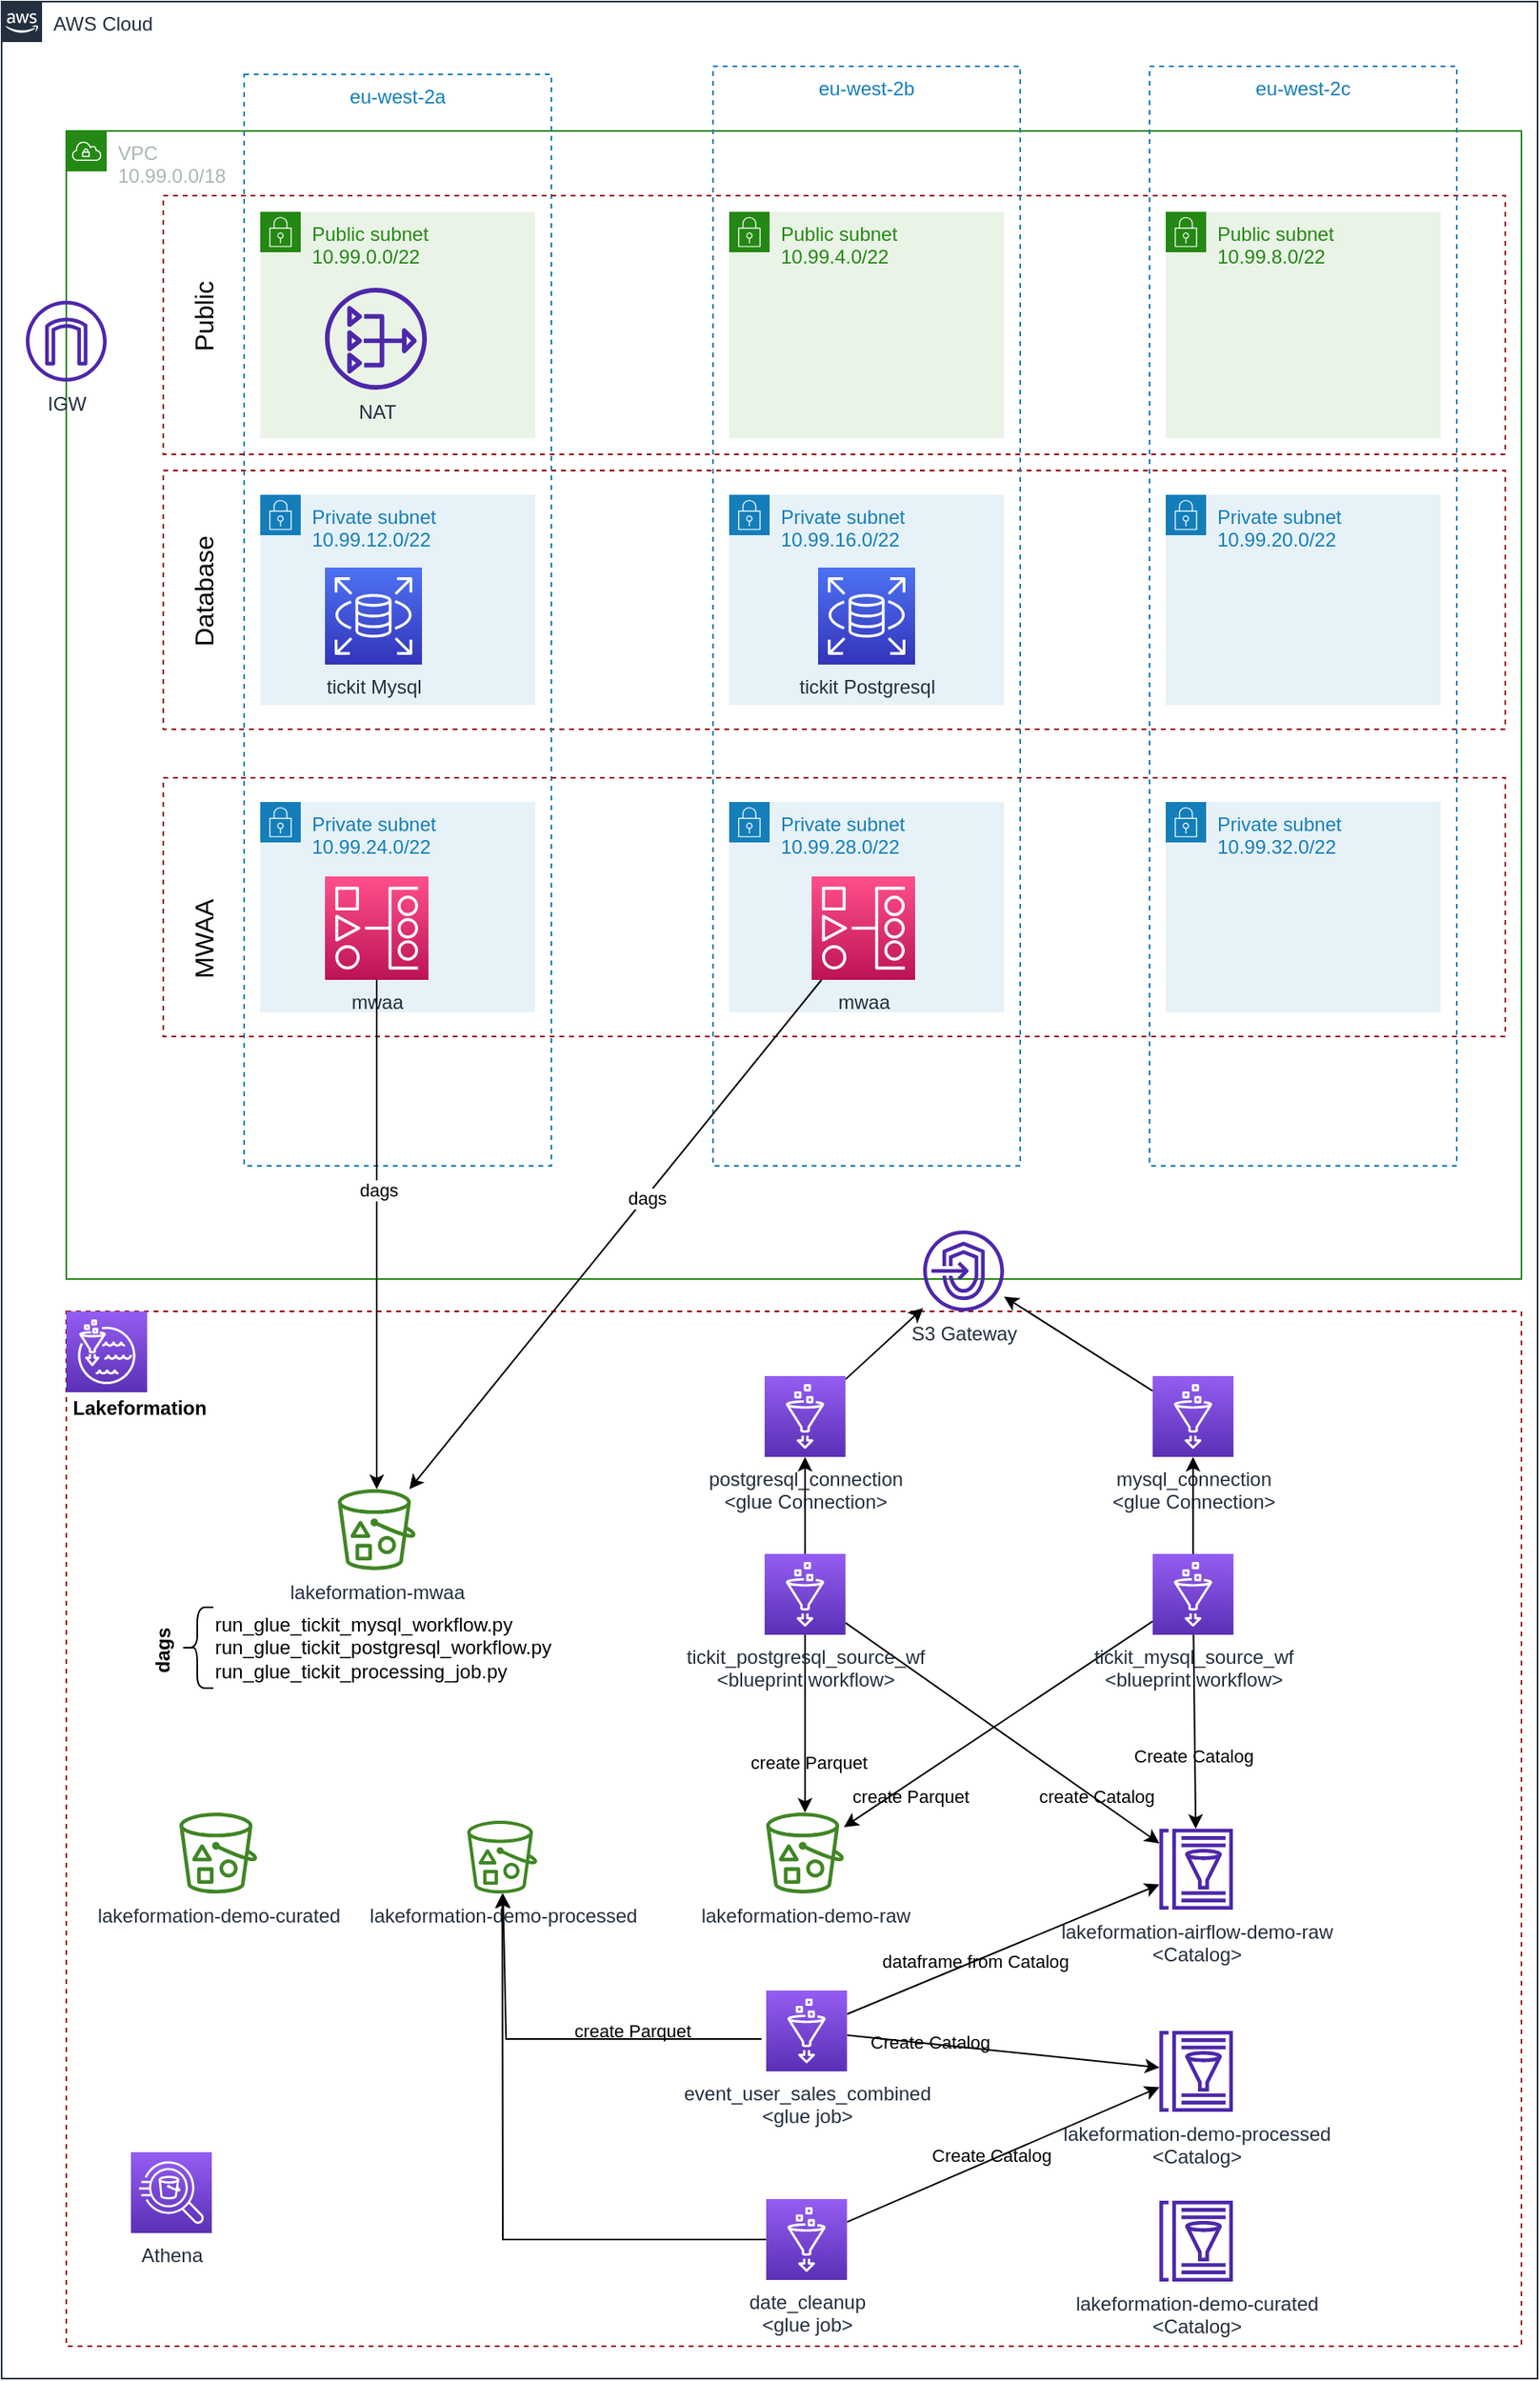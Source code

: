 <mxfile>
    <diagram id="aPz9IpX40n4RlCu3A1Og" name="Page-1">
        <mxGraphModel dx="842" dy="1571" grid="1" gridSize="10" guides="1" tooltips="1" connect="1" arrows="1" fold="1" page="1" pageScale="1" pageWidth="827" pageHeight="1169" background="#ffffff" math="0" shadow="0">
            <root>
                <mxCell id="0"/>
                <mxCell id="1" parent="0"/>
                <mxCell id="2" value="AWS Cloud" style="points=[[0,0],[0.25,0],[0.5,0],[0.75,0],[1,0],[1,0.25],[1,0.5],[1,0.75],[1,1],[0.75,1],[0.5,1],[0.25,1],[0,1],[0,0.75],[0,0.5],[0,0.25]];outlineConnect=0;gradientColor=none;html=1;whiteSpace=wrap;fontSize=12;fontStyle=0;container=1;pointerEvents=0;collapsible=0;recursiveResize=0;shape=mxgraph.aws4.group;grIcon=mxgraph.aws4.group_aws_cloud_alt;strokeColor=#232F3E;fillColor=none;verticalAlign=top;align=left;spacingLeft=30;fontColor=#232F3E;dashed=0;" parent="1" vertex="1">
                    <mxGeometry x="70" y="-240" width="950" height="1470" as="geometry"/>
                </mxCell>
                <mxCell id="83" value="" style="fillColor=none;strokeColor=#990000;dashed=1;verticalAlign=top;fontStyle=0;fontColor=#147EBA;strokeWidth=1;" parent="2" vertex="1">
                    <mxGeometry x="40" y="810" width="900" height="640" as="geometry"/>
                </mxCell>
                <mxCell id="4" value="VPC&lt;br&gt;10.99.0.0/18" style="points=[[0,0],[0.25,0],[0.5,0],[0.75,0],[1,0],[1,0.25],[1,0.5],[1,0.75],[1,1],[0.75,1],[0.5,1],[0.25,1],[0,1],[0,0.75],[0,0.5],[0,0.25]];outlineConnect=0;gradientColor=none;html=1;whiteSpace=wrap;fontSize=12;fontStyle=0;container=1;pointerEvents=0;collapsible=0;recursiveResize=0;shape=mxgraph.aws4.group;grIcon=mxgraph.aws4.group_vpc;strokeColor=#248814;fillColor=none;verticalAlign=top;align=left;spacingLeft=30;fontColor=#AAB7B8;dashed=0;" parent="2" vertex="1">
                    <mxGeometry x="40" y="80" width="900" height="710" as="geometry"/>
                </mxCell>
                <mxCell id="22" value="" style="fillColor=none;strokeColor=#990000;dashed=1;verticalAlign=top;fontStyle=0;fontColor=#147EBA;strokeWidth=1;" parent="4" vertex="1">
                    <mxGeometry x="60" y="210" width="830" height="160" as="geometry"/>
                </mxCell>
                <mxCell id="3" value="eu-west-2a" style="fillColor=none;strokeColor=#147EBA;dashed=1;verticalAlign=top;fontStyle=0;fontColor=#147EBA;" parent="4" vertex="1">
                    <mxGeometry x="110" y="-35" width="190" height="675" as="geometry"/>
                </mxCell>
                <mxCell id="6" value="eu-west-2c" style="fillColor=none;strokeColor=#147EBA;dashed=1;verticalAlign=top;fontStyle=0;fontColor=#147EBA;" parent="4" vertex="1">
                    <mxGeometry x="670" y="-40" width="190" height="680" as="geometry"/>
                </mxCell>
                <mxCell id="13" value="Private subnet&lt;br&gt;10.99.12.0/22" style="points=[[0,0],[0.25,0],[0.5,0],[0.75,0],[1,0],[1,0.25],[1,0.5],[1,0.75],[1,1],[0.75,1],[0.5,1],[0.25,1],[0,1],[0,0.75],[0,0.5],[0,0.25]];outlineConnect=0;gradientColor=none;html=1;whiteSpace=wrap;fontSize=12;fontStyle=0;container=1;pointerEvents=0;collapsible=0;recursiveResize=0;shape=mxgraph.aws4.group;grIcon=mxgraph.aws4.group_security_group;grStroke=0;strokeColor=#147EBA;fillColor=#E6F2F8;verticalAlign=top;align=left;spacingLeft=30;fontColor=#147EBA;dashed=0;" parent="4" vertex="1">
                    <mxGeometry x="120" y="225" width="170" height="130" as="geometry"/>
                </mxCell>
                <mxCell id="19" value="Private subnet&lt;br&gt;10.99.20.0/22" style="points=[[0,0],[0.25,0],[0.5,0],[0.75,0],[1,0],[1,0.25],[1,0.5],[1,0.75],[1,1],[0.75,1],[0.5,1],[0.25,1],[0,1],[0,0.75],[0,0.5],[0,0.25]];outlineConnect=0;gradientColor=none;html=1;whiteSpace=wrap;fontSize=12;fontStyle=0;container=1;pointerEvents=0;collapsible=0;recursiveResize=0;shape=mxgraph.aws4.group;grIcon=mxgraph.aws4.group_security_group;grStroke=0;strokeColor=#147EBA;fillColor=#E6F2F8;verticalAlign=top;align=left;spacingLeft=30;fontColor=#147EBA;dashed=0;" parent="4" vertex="1">
                    <mxGeometry x="680" y="225" width="170" height="130" as="geometry"/>
                </mxCell>
                <mxCell id="24" value="Database" style="text;html=1;align=center;verticalAlign=middle;resizable=0;points=[];autosize=1;strokeColor=none;fillColor=none;fontColor=#000000;fontStyle=0;rotation=-90;fontSize=16;" parent="4" vertex="1">
                    <mxGeometry x="45" y="275" width="80" height="20" as="geometry"/>
                </mxCell>
                <mxCell id="30" value="tickit Mysql" style="sketch=0;points=[[0,0,0],[0.25,0,0],[0.5,0,0],[0.75,0,0],[1,0,0],[0,1,0],[0.25,1,0],[0.5,1,0],[0.75,1,0],[1,1,0],[0,0.25,0],[0,0.5,0],[0,0.75,0],[1,0.25,0],[1,0.5,0],[1,0.75,0]];outlineConnect=0;fontColor=#232F3E;gradientColor=#4D72F3;gradientDirection=north;fillColor=#3334B9;strokeColor=#ffffff;dashed=0;verticalLabelPosition=bottom;verticalAlign=top;align=center;html=1;fontSize=12;fontStyle=0;aspect=fixed;shape=mxgraph.aws4.resourceIcon;resIcon=mxgraph.aws4.rds;" parent="4" vertex="1">
                    <mxGeometry x="160" y="270" width="60" height="60" as="geometry"/>
                </mxCell>
                <mxCell id="92" value="" style="fillColor=none;strokeColor=#990000;dashed=1;verticalAlign=top;fontStyle=0;fontColor=#147EBA;strokeWidth=1;" parent="4" vertex="1">
                    <mxGeometry x="60" y="400" width="830" height="160" as="geometry"/>
                </mxCell>
                <mxCell id="93" value="MWAA" style="text;html=1;align=center;verticalAlign=middle;resizable=0;points=[];autosize=1;strokeColor=none;fillColor=none;fontColor=#000000;fontStyle=0;rotation=-90;fontSize=16;" parent="4" vertex="1">
                    <mxGeometry x="55" y="490" width="60" height="20" as="geometry"/>
                </mxCell>
                <mxCell id="94" value="Private subnet&lt;br&gt;10.99.24.0/22" style="points=[[0,0],[0.25,0],[0.5,0],[0.75,0],[1,0],[1,0.25],[1,0.5],[1,0.75],[1,1],[0.75,1],[0.5,1],[0.25,1],[0,1],[0,0.75],[0,0.5],[0,0.25]];outlineConnect=0;gradientColor=none;html=1;whiteSpace=wrap;fontSize=12;fontStyle=0;container=1;pointerEvents=0;collapsible=0;recursiveResize=0;shape=mxgraph.aws4.group;grIcon=mxgraph.aws4.group_security_group;grStroke=0;strokeColor=#147EBA;fillColor=#E6F2F8;verticalAlign=top;align=left;spacingLeft=30;fontColor=#147EBA;dashed=0;" parent="4" vertex="1">
                    <mxGeometry x="120" y="415" width="170" height="130" as="geometry"/>
                </mxCell>
                <mxCell id="98" value="mwaa" style="sketch=0;points=[[0,0,0],[0.25,0,0],[0.5,0,0],[0.75,0,0],[1,0,0],[0,1,0],[0.25,1,0],[0.5,1,0],[0.75,1,0],[1,1,0],[0,0.25,0],[0,0.5,0],[0,0.75,0],[1,0.25,0],[1,0.5,0],[1,0.75,0]];outlineConnect=0;fontColor=#232F3E;gradientColor=#FF4F8B;gradientDirection=north;fillColor=#BC1356;strokeColor=#ffffff;dashed=0;verticalLabelPosition=bottom;verticalAlign=top;align=center;html=1;fontSize=12;fontStyle=0;aspect=fixed;shape=mxgraph.aws4.resourceIcon;resIcon=mxgraph.aws4.managed_workflows_for_apache_airflow;" parent="94" vertex="1">
                    <mxGeometry x="40" y="46" width="64" height="64" as="geometry"/>
                </mxCell>
                <mxCell id="97" value="Private subnet&lt;br&gt;10.99.32.0/22" style="points=[[0,0],[0.25,0],[0.5,0],[0.75,0],[1,0],[1,0.25],[1,0.5],[1,0.75],[1,1],[0.75,1],[0.5,1],[0.25,1],[0,1],[0,0.75],[0,0.5],[0,0.25]];outlineConnect=0;gradientColor=none;html=1;whiteSpace=wrap;fontSize=12;fontStyle=0;container=1;pointerEvents=0;collapsible=0;recursiveResize=0;shape=mxgraph.aws4.group;grIcon=mxgraph.aws4.group_security_group;grStroke=0;strokeColor=#147EBA;fillColor=#E6F2F8;verticalAlign=top;align=left;spacingLeft=30;fontColor=#147EBA;dashed=0;" parent="4" vertex="1">
                    <mxGeometry x="680" y="415" width="170" height="130" as="geometry"/>
                </mxCell>
                <mxCell id="101" value="IGW" style="sketch=0;outlineConnect=0;fontColor=#232F3E;gradientColor=none;fillColor=#4D27AA;strokeColor=none;dashed=0;verticalLabelPosition=bottom;verticalAlign=top;align=center;html=1;fontSize=12;fontStyle=0;aspect=fixed;pointerEvents=1;shape=mxgraph.aws4.internet_gateway;" parent="4" vertex="1">
                    <mxGeometry x="-25" y="105" width="50" height="50" as="geometry"/>
                </mxCell>
                <mxCell id="43" value="S3 Gateway" style="sketch=0;outlineConnect=0;fontColor=#232F3E;gradientColor=none;fillColor=#4D27AA;strokeColor=none;dashed=0;verticalLabelPosition=bottom;verticalAlign=top;align=center;html=1;fontSize=12;fontStyle=0;aspect=fixed;pointerEvents=1;shape=mxgraph.aws4.endpoints;labelBackgroundColor=none;" parent="4" vertex="1">
                    <mxGeometry x="530" y="680" width="50" height="50" as="geometry"/>
                </mxCell>
                <mxCell id="103" value="" style="fillColor=none;strokeColor=#990000;dashed=1;verticalAlign=top;fontStyle=0;fontColor=#147EBA;strokeWidth=1;" parent="4" vertex="1">
                    <mxGeometry x="60" y="40" width="830" height="160" as="geometry"/>
                </mxCell>
                <mxCell id="104" value="Public" style="text;html=1;align=center;verticalAlign=middle;resizable=0;points=[];autosize=1;strokeColor=none;fillColor=none;fontColor=#000000;fontStyle=0;rotation=-90;fontSize=16;" parent="4" vertex="1">
                    <mxGeometry x="55" y="105" width="60" height="20" as="geometry"/>
                </mxCell>
                <mxCell id="105" value="Public subnet&lt;br&gt;10.99.0.0/22" style="points=[[0,0],[0.25,0],[0.5,0],[0.75,0],[1,0],[1,0.25],[1,0.5],[1,0.75],[1,1],[0.75,1],[0.5,1],[0.25,1],[0,1],[0,0.75],[0,0.5],[0,0.25]];outlineConnect=0;gradientColor=none;html=1;whiteSpace=wrap;fontSize=12;fontStyle=0;container=1;pointerEvents=0;collapsible=0;recursiveResize=0;shape=mxgraph.aws4.group;grIcon=mxgraph.aws4.group_security_group;grStroke=0;strokeColor=#248814;fillColor=#E9F3E6;verticalAlign=top;align=left;spacingLeft=30;fontColor=#248814;dashed=0;" parent="4" vertex="1">
                    <mxGeometry x="120" y="50" width="170" height="140" as="geometry"/>
                </mxCell>
                <mxCell id="107" value="Public subnet&lt;br&gt;10.99.8.0/22" style="points=[[0,0],[0.25,0],[0.5,0],[0.75,0],[1,0],[1,0.25],[1,0.5],[1,0.75],[1,1],[0.75,1],[0.5,1],[0.25,1],[0,1],[0,0.75],[0,0.5],[0,0.25]];outlineConnect=0;gradientColor=none;html=1;whiteSpace=wrap;fontSize=12;fontStyle=0;container=1;pointerEvents=0;collapsible=0;recursiveResize=0;shape=mxgraph.aws4.group;grIcon=mxgraph.aws4.group_security_group;grStroke=0;strokeColor=#248814;fillColor=#E9F3E6;verticalAlign=top;align=left;spacingLeft=30;fontColor=#248814;dashed=0;" parent="4" vertex="1">
                    <mxGeometry x="680" y="50" width="170" height="140" as="geometry"/>
                </mxCell>
                <mxCell id="108" value="NAT" style="sketch=0;outlineConnect=0;fontColor=#232F3E;gradientColor=none;fillColor=#4D27AA;strokeColor=none;dashed=0;verticalLabelPosition=bottom;verticalAlign=top;align=center;html=1;fontSize=12;fontStyle=0;aspect=fixed;pointerEvents=1;shape=mxgraph.aws4.nat_gateway;" parent="4" vertex="1">
                    <mxGeometry x="160" y="97" width="63" height="63" as="geometry"/>
                </mxCell>
                <mxCell id="5" value="eu-west-2b" style="fillColor=none;strokeColor=#147EBA;dashed=1;verticalAlign=top;fontStyle=0;fontColor=#147EBA;" parent="2" vertex="1">
                    <mxGeometry x="440" y="40" width="190" height="680" as="geometry"/>
                </mxCell>
                <mxCell id="16" value="Private subnet&lt;br&gt;10.99.16.0/22" style="points=[[0,0],[0.25,0],[0.5,0],[0.75,0],[1,0],[1,0.25],[1,0.5],[1,0.75],[1,1],[0.75,1],[0.5,1],[0.25,1],[0,1],[0,0.75],[0,0.5],[0,0.25]];outlineConnect=0;gradientColor=none;html=1;whiteSpace=wrap;fontSize=12;fontStyle=0;container=1;pointerEvents=0;collapsible=0;recursiveResize=0;shape=mxgraph.aws4.group;grIcon=mxgraph.aws4.group_security_group;grStroke=0;strokeColor=#147EBA;fillColor=#E6F2F8;verticalAlign=top;align=left;spacingLeft=30;fontColor=#147EBA;dashed=0;" parent="2" vertex="1">
                    <mxGeometry x="450" y="305" width="170" height="130" as="geometry"/>
                </mxCell>
                <mxCell id="31" value="tickit Postgresql" style="sketch=0;points=[[0,0,0],[0.25,0,0],[0.5,0,0],[0.75,0,0],[1,0,0],[0,1,0],[0.25,1,0],[0.5,1,0],[0.75,1,0],[1,1,0],[0,0.25,0],[0,0.5,0],[0,0.75,0],[1,0.25,0],[1,0.5,0],[1,0.75,0]];outlineConnect=0;fontColor=#232F3E;gradientColor=#4D72F3;gradientDirection=north;fillColor=#3334B9;strokeColor=#ffffff;dashed=0;verticalLabelPosition=bottom;verticalAlign=top;align=center;html=1;fontSize=12;fontStyle=0;aspect=fixed;shape=mxgraph.aws4.resourceIcon;resIcon=mxgraph.aws4.rds;" parent="16" vertex="1">
                    <mxGeometry x="55" y="45" width="60" height="60" as="geometry"/>
                </mxCell>
                <mxCell id="26" value="lakeformation-demo-raw" style="sketch=0;outlineConnect=0;fontColor=#232F3E;gradientColor=none;fillColor=#3F8624;strokeColor=none;dashed=0;verticalLabelPosition=bottom;verticalAlign=top;align=center;html=1;fontSize=12;fontStyle=0;aspect=fixed;pointerEvents=1;shape=mxgraph.aws4.bucket_with_objects;" parent="2" vertex="1">
                    <mxGeometry x="472.88" y="1120" width="48.08" height="50" as="geometry"/>
                </mxCell>
                <mxCell id="27" value="lakeformation-demo-processed" style="sketch=0;outlineConnect=0;fontColor=#232F3E;gradientColor=none;fillColor=#3F8624;strokeColor=none;dashed=0;verticalLabelPosition=bottom;verticalAlign=top;align=center;html=1;fontSize=12;fontStyle=0;aspect=fixed;pointerEvents=1;shape=mxgraph.aws4.bucket_with_objects;" parent="2" vertex="1">
                    <mxGeometry x="288" y="1125" width="43.27" height="45" as="geometry"/>
                </mxCell>
                <mxCell id="28" value="lakeformation-demo-curated" style="sketch=0;outlineConnect=0;fontColor=#232F3E;gradientColor=none;fillColor=#3F8624;strokeColor=none;dashed=0;verticalLabelPosition=bottom;verticalAlign=top;align=center;html=1;fontSize=12;fontStyle=0;aspect=fixed;pointerEvents=1;shape=mxgraph.aws4.bucket_with_objects;" parent="2" vertex="1">
                    <mxGeometry x="110.0" y="1120" width="48.08" height="50" as="geometry"/>
                </mxCell>
                <mxCell id="38" value="lakeformation-airflow-demo-raw&lt;br&gt;&amp;lt;Catalog&amp;gt;" style="sketch=0;outlineConnect=0;fontColor=#232F3E;gradientColor=none;fillColor=#4D27AA;strokeColor=none;dashed=0;verticalLabelPosition=bottom;verticalAlign=top;align=center;html=1;fontSize=12;fontStyle=0;aspect=fixed;pointerEvents=1;shape=mxgraph.aws4.glue_data_catalog;labelBackgroundColor=none;" parent="2" vertex="1">
                    <mxGeometry x="715.76" y="1130" width="46.16" height="50" as="geometry"/>
                </mxCell>
                <mxCell id="64" style="edgeStyle=none;html=1;fontSize=16;fontColor=#000000;strokeColor=#000000;" parent="2" source="53" target="43" edge="1">
                    <mxGeometry relative="1" as="geometry"/>
                </mxCell>
                <mxCell id="53" value="mysql_connection&lt;br&gt;&amp;lt;glue Connection&amp;gt;" style="sketch=0;points=[[0,0,0],[0.25,0,0],[0.5,0,0],[0.75,0,0],[1,0,0],[0,1,0],[0.25,1,0],[0.5,1,0],[0.75,1,0],[1,1,0],[0,0.25,0],[0,0.5,0],[0,0.75,0],[1,0.25,0],[1,0.5,0],[1,0.75,0]];outlineConnect=0;fontColor=#232F3E;gradientColor=#945DF2;gradientDirection=north;fillColor=#5A30B5;strokeColor=#ffffff;dashed=0;verticalLabelPosition=bottom;verticalAlign=top;align=center;html=1;fontSize=12;fontStyle=0;aspect=fixed;shape=mxgraph.aws4.resourceIcon;resIcon=mxgraph.aws4.glue;labelBackgroundColor=none;" parent="2" vertex="1">
                    <mxGeometry x="711.92" y="850" width="50" height="50" as="geometry"/>
                </mxCell>
                <mxCell id="63" style="edgeStyle=none;html=1;fontSize=16;fontColor=#000000;strokeColor=#000000;" parent="2" source="54" target="43" edge="1">
                    <mxGeometry relative="1" as="geometry"/>
                </mxCell>
                <mxCell id="54" value="postgresql_connection&lt;br&gt;&amp;lt;glue Connection&amp;gt;" style="sketch=0;points=[[0,0,0],[0.25,0,0],[0.5,0,0],[0.75,0,0],[1,0,0],[0,1,0],[0.25,1,0],[0.5,1,0],[0.75,1,0],[1,1,0],[0,0.25,0],[0,0.5,0],[0,0.75,0],[1,0.25,0],[1,0.5,0],[1,0.75,0]];outlineConnect=0;fontColor=#232F3E;gradientColor=#945DF2;gradientDirection=north;fillColor=#5A30B5;strokeColor=#ffffff;dashed=0;verticalLabelPosition=bottom;verticalAlign=top;align=center;html=1;fontSize=12;fontStyle=0;aspect=fixed;shape=mxgraph.aws4.resourceIcon;resIcon=mxgraph.aws4.glue;labelBackgroundColor=none;" parent="2" vertex="1">
                    <mxGeometry x="471.92" y="850" width="50" height="50" as="geometry"/>
                </mxCell>
                <mxCell id="126" style="edgeStyle=none;html=1;strokeColor=#000000;" parent="2" source="67" target="69" edge="1">
                    <mxGeometry relative="1" as="geometry"/>
                </mxCell>
                <mxCell id="128" value="Create Catalog" style="edgeLabel;html=1;align=center;verticalAlign=middle;resizable=0;points=[];fontColor=#000000;labelBackgroundColor=none;" parent="126" vertex="1" connectable="0">
                    <mxGeometry x="-0.471" y="1" relative="1" as="geometry">
                        <mxPoint as="offset"/>
                    </mxGeometry>
                </mxCell>
                <mxCell id="129" style="edgeStyle=none;html=1;fontColor=#E6E6E6;strokeColor=#000000;" parent="2" source="67" target="38" edge="1">
                    <mxGeometry relative="1" as="geometry"/>
                </mxCell>
                <mxCell id="130" value="dataframe from Catalog" style="edgeLabel;html=1;align=center;verticalAlign=middle;resizable=0;points=[];fontColor=#000000;labelBackgroundColor=none;" parent="129" vertex="1" connectable="0">
                    <mxGeometry x="-0.181" relative="1" as="geometry">
                        <mxPoint as="offset"/>
                    </mxGeometry>
                </mxCell>
                <mxCell id="131" style="edgeStyle=none;html=1;fontColor=#E6E6E6;strokeColor=#000000;rounded=0;" parent="2" target="27" edge="1">
                    <mxGeometry relative="1" as="geometry">
                        <Array as="points">
                            <mxPoint x="312" y="1260"/>
                        </Array>
                        <mxPoint x="470" y="1260" as="sourcePoint"/>
                    </mxGeometry>
                </mxCell>
                <mxCell id="132" value="create Parquet" style="edgeLabel;html=1;align=center;verticalAlign=middle;resizable=0;points=[];fontColor=#000000;labelBackgroundColor=none;" parent="131" vertex="1" connectable="0">
                    <mxGeometry x="-0.255" y="-4" relative="1" as="geometry">
                        <mxPoint x="12" y="-1" as="offset"/>
                    </mxGeometry>
                </mxCell>
                <mxCell id="67" value="event_user_sales_combined&lt;br&gt;&amp;lt;glue job&amp;gt;" style="sketch=0;points=[[0,0,0],[0.25,0,0],[0.5,0,0],[0.75,0,0],[1,0,0],[0,1,0],[0.25,1,0],[0.5,1,0],[0.75,1,0],[1,1,0],[0,0.25,0],[0,0.5,0],[0,0.75,0],[1,0.25,0],[1,0.5,0],[1,0.75,0]];outlineConnect=0;fontColor=#232F3E;gradientColor=#945DF2;gradientDirection=north;fillColor=#5A30B5;strokeColor=#ffffff;dashed=0;verticalLabelPosition=bottom;verticalAlign=top;align=center;html=1;fontSize=12;fontStyle=0;aspect=fixed;shape=mxgraph.aws4.resourceIcon;resIcon=mxgraph.aws4.glue;labelBackgroundColor=none;" parent="2" vertex="1">
                    <mxGeometry x="472.88" y="1230" width="50" height="50" as="geometry"/>
                </mxCell>
                <mxCell id="69" value="lakeformation-demo-processed&lt;br&gt;&amp;lt;Catalog&amp;gt;" style="sketch=0;outlineConnect=0;fontColor=#232F3E;gradientColor=none;fillColor=#4D27AA;strokeColor=none;dashed=0;verticalLabelPosition=bottom;verticalAlign=top;align=center;html=1;fontSize=12;fontStyle=0;aspect=fixed;pointerEvents=1;shape=mxgraph.aws4.glue_data_catalog;labelBackgroundColor=none;" parent="2" vertex="1">
                    <mxGeometry x="715.76" y="1255" width="46.16" height="50" as="geometry"/>
                </mxCell>
                <mxCell id="73" value="lakeformation-demo-curated&lt;br&gt;&amp;lt;Catalog&amp;gt;" style="sketch=0;outlineConnect=0;fontColor=#232F3E;gradientColor=none;fillColor=#4D27AA;strokeColor=none;dashed=0;verticalLabelPosition=bottom;verticalAlign=top;align=center;html=1;fontSize=12;fontStyle=0;aspect=fixed;pointerEvents=1;shape=mxgraph.aws4.glue_data_catalog;labelBackgroundColor=none;" parent="2" vertex="1">
                    <mxGeometry x="715.76" y="1360" width="46.16" height="50" as="geometry"/>
                </mxCell>
                <mxCell id="77" value="Athena" style="sketch=0;points=[[0,0,0],[0.25,0,0],[0.5,0,0],[0.75,0,0],[1,0,0],[0,1,0],[0.25,1,0],[0.5,1,0],[0.75,1,0],[1,1,0],[0,0.25,0],[0,0.5,0],[0,0.75,0],[1,0.25,0],[1,0.5,0],[1,0.75,0]];outlineConnect=0;fontColor=#232F3E;gradientColor=#945DF2;gradientDirection=north;fillColor=#5A30B5;strokeColor=#ffffff;dashed=0;verticalLabelPosition=bottom;verticalAlign=top;align=center;html=1;fontSize=12;fontStyle=0;aspect=fixed;shape=mxgraph.aws4.resourceIcon;resIcon=mxgraph.aws4.athena;labelBackgroundColor=none;" parent="2" vertex="1">
                    <mxGeometry x="80" y="1330" width="50" height="50" as="geometry"/>
                </mxCell>
                <mxCell id="82" value="" style="sketch=0;points=[[0,0,0],[0.25,0,0],[0.5,0,0],[0.75,0,0],[1,0,0],[0,1,0],[0.25,1,0],[0.5,1,0],[0.75,1,0],[1,1,0],[0,0.25,0],[0,0.5,0],[0,0.75,0],[1,0.25,0],[1,0.5,0],[1,0.75,0]];outlineConnect=0;fontColor=#232F3E;gradientColor=#945DF2;gradientDirection=north;fillColor=#5A30B5;strokeColor=#ffffff;dashed=0;verticalLabelPosition=bottom;verticalAlign=top;align=center;html=1;fontSize=12;fontStyle=0;aspect=fixed;shape=mxgraph.aws4.resourceIcon;resIcon=mxgraph.aws4.lake_formation;labelBackgroundColor=none;" parent="2" vertex="1">
                    <mxGeometry x="40" y="810" width="50" height="50" as="geometry"/>
                </mxCell>
                <mxCell id="95" value="Private subnet&lt;br&gt;10.99.28.0/22" style="points=[[0,0],[0.25,0],[0.5,0],[0.75,0],[1,0],[1,0.25],[1,0.5],[1,0.75],[1,1],[0.75,1],[0.5,1],[0.25,1],[0,1],[0,0.75],[0,0.5],[0,0.25]];outlineConnect=0;gradientColor=none;html=1;whiteSpace=wrap;fontSize=12;fontStyle=0;container=1;pointerEvents=0;collapsible=0;recursiveResize=0;shape=mxgraph.aws4.group;grIcon=mxgraph.aws4.group_security_group;grStroke=0;strokeColor=#147EBA;fillColor=#E6F2F8;verticalAlign=top;align=left;spacingLeft=30;fontColor=#147EBA;dashed=0;" parent="2" vertex="1">
                    <mxGeometry x="450" y="495" width="170" height="130" as="geometry"/>
                </mxCell>
                <mxCell id="102" value="mwaa" style="sketch=0;points=[[0,0,0],[0.25,0,0],[0.5,0,0],[0.75,0,0],[1,0,0],[0,1,0],[0.25,1,0],[0.5,1,0],[0.75,1,0],[1,1,0],[0,0.25,0],[0,0.5,0],[0,0.75,0],[1,0.25,0],[1,0.5,0],[1,0.75,0]];outlineConnect=0;fontColor=#232F3E;gradientColor=#FF4F8B;gradientDirection=north;fillColor=#BC1356;strokeColor=#ffffff;dashed=0;verticalLabelPosition=bottom;verticalAlign=top;align=center;html=1;fontSize=12;fontStyle=0;aspect=fixed;shape=mxgraph.aws4.resourceIcon;resIcon=mxgraph.aws4.managed_workflows_for_apache_airflow;" parent="95" vertex="1">
                    <mxGeometry x="51" y="46" width="64" height="64" as="geometry"/>
                </mxCell>
                <mxCell id="106" value="Public subnet&lt;br&gt;10.99.4.0/22" style="points=[[0,0],[0.25,0],[0.5,0],[0.75,0],[1,0],[1,0.25],[1,0.5],[1,0.75],[1,1],[0.75,1],[0.5,1],[0.25,1],[0,1],[0,0.75],[0,0.5],[0,0.25]];outlineConnect=0;gradientColor=none;html=1;whiteSpace=wrap;fontSize=12;fontStyle=0;container=1;pointerEvents=0;collapsible=0;recursiveResize=0;shape=mxgraph.aws4.group;grIcon=mxgraph.aws4.group_security_group;grStroke=0;strokeColor=#248814;fillColor=#E9F3E6;verticalAlign=top;align=left;spacingLeft=30;fontColor=#248814;dashed=0;" parent="2" vertex="1">
                    <mxGeometry x="450" y="130" width="170" height="140" as="geometry"/>
                </mxCell>
                <mxCell id="111" style="edgeStyle=none;html=1;entryX=0.5;entryY=1;entryDx=0;entryDy=0;entryPerimeter=0;strokeColor=#000000;" parent="2" source="109" target="54" edge="1">
                    <mxGeometry relative="1" as="geometry"/>
                </mxCell>
                <mxCell id="114" style="edgeStyle=none;html=1;strokeColor=#000000;" parent="2" source="109" target="38" edge="1">
                    <mxGeometry relative="1" as="geometry"/>
                </mxCell>
                <mxCell id="115" value="create Catalog" style="edgeLabel;html=1;align=center;verticalAlign=middle;resizable=0;points=[];fontColor=#000000;labelBackgroundColor=none;" parent="114" vertex="1" connectable="0">
                    <mxGeometry x="0.035" y="2" relative="1" as="geometry">
                        <mxPoint x="53" y="38" as="offset"/>
                    </mxGeometry>
                </mxCell>
                <mxCell id="117" style="edgeStyle=none;html=1;strokeColor=#000000;" parent="2" source="109" target="26" edge="1">
                    <mxGeometry relative="1" as="geometry"/>
                </mxCell>
                <mxCell id="118" value="create Parquet" style="edgeLabel;html=1;align=center;verticalAlign=middle;resizable=0;points=[];labelBackgroundColor=none;fontColor=#000000;" parent="117" vertex="1" connectable="0">
                    <mxGeometry x="0.428" y="2" relative="1" as="geometry">
                        <mxPoint as="offset"/>
                    </mxGeometry>
                </mxCell>
                <mxCell id="109" value="tickit_postgresql_source_wf&lt;br&gt;&amp;lt;blueprint workflow&amp;gt;" style="sketch=0;points=[[0,0,0],[0.25,0,0],[0.5,0,0],[0.75,0,0],[1,0,0],[0,1,0],[0.25,1,0],[0.5,1,0],[0.75,1,0],[1,1,0],[0,0.25,0],[0,0.5,0],[0,0.75,0],[1,0.25,0],[1,0.5,0],[1,0.75,0]];outlineConnect=0;fontColor=#232F3E;gradientColor=#945DF2;gradientDirection=north;fillColor=#5A30B5;strokeColor=#ffffff;dashed=0;verticalLabelPosition=bottom;verticalAlign=top;align=center;html=1;fontSize=12;fontStyle=0;aspect=fixed;shape=mxgraph.aws4.resourceIcon;resIcon=mxgraph.aws4.glue;labelBackgroundColor=none;" parent="2" vertex="1">
                    <mxGeometry x="471.92" y="960" width="50" height="50" as="geometry"/>
                </mxCell>
                <mxCell id="112" style="edgeStyle=none;html=1;entryX=0.5;entryY=1;entryDx=0;entryDy=0;entryPerimeter=0;strokeColor=#000000;" parent="2" source="110" target="53" edge="1">
                    <mxGeometry relative="1" as="geometry"/>
                </mxCell>
                <mxCell id="113" style="edgeStyle=none;html=1;strokeColor=#000000;" parent="2" source="110" target="38" edge="1">
                    <mxGeometry relative="1" as="geometry"/>
                </mxCell>
                <mxCell id="116" value="Create Catalog" style="edgeLabel;html=1;align=center;verticalAlign=middle;resizable=0;points=[];labelBackgroundColor=none;fontColor=#000000;" parent="113" vertex="1" connectable="0">
                    <mxGeometry x="-0.057" relative="1" as="geometry">
                        <mxPoint x="-1" y="18" as="offset"/>
                    </mxGeometry>
                </mxCell>
                <mxCell id="119" style="edgeStyle=none;html=1;strokeColor=#000000;" parent="2" source="110" target="26" edge="1">
                    <mxGeometry relative="1" as="geometry"/>
                </mxCell>
                <mxCell id="120" value="create Parquet" style="edgeLabel;html=1;align=center;verticalAlign=middle;resizable=0;points=[];labelBackgroundColor=none;fontColor=#000000;" parent="119" vertex="1" connectable="0">
                    <mxGeometry x="-0.428" y="-1" relative="1" as="geometry">
                        <mxPoint x="-95" y="73" as="offset"/>
                    </mxGeometry>
                </mxCell>
                <mxCell id="110" value="tickit_mysql_source_wf&lt;br&gt;&amp;lt;blueprint workflow&amp;gt;" style="sketch=0;points=[[0,0,0],[0.25,0,0],[0.5,0,0],[0.75,0,0],[1,0,0],[0,1,0],[0.25,1,0],[0.5,1,0],[0.75,1,0],[1,1,0],[0,0.25,0],[0,0.5,0],[0,0.75,0],[1,0.25,0],[1,0.5,0],[1,0.75,0]];outlineConnect=0;fontColor=#232F3E;gradientColor=#945DF2;gradientDirection=north;fillColor=#5A30B5;strokeColor=#ffffff;dashed=0;verticalLabelPosition=bottom;verticalAlign=top;align=center;html=1;fontSize=12;fontStyle=0;aspect=fixed;shape=mxgraph.aws4.resourceIcon;resIcon=mxgraph.aws4.glue;labelBackgroundColor=none;" parent="2" vertex="1">
                    <mxGeometry x="711.92" y="960" width="50" height="50" as="geometry"/>
                </mxCell>
                <mxCell id="121" value="lakeformation-mwaa" style="sketch=0;outlineConnect=0;fontColor=#232F3E;gradientColor=none;fillColor=#3F8624;strokeColor=none;dashed=0;verticalLabelPosition=bottom;verticalAlign=top;align=center;html=1;fontSize=12;fontStyle=0;aspect=fixed;pointerEvents=1;shape=mxgraph.aws4.bucket_with_objects;" parent="2" vertex="1">
                    <mxGeometry x="207.96" y="920" width="48.08" height="50" as="geometry"/>
                </mxCell>
                <mxCell id="122" style="edgeStyle=none;html=1;strokeColor=#000000;" parent="2" source="98" target="121" edge="1">
                    <mxGeometry relative="1" as="geometry"/>
                </mxCell>
                <mxCell id="124" value="dags" style="edgeLabel;html=1;align=center;verticalAlign=middle;resizable=0;points=[];" parent="122" vertex="1" connectable="0">
                    <mxGeometry x="-0.178" y="1" relative="1" as="geometry">
                        <mxPoint as="offset"/>
                    </mxGeometry>
                </mxCell>
                <mxCell id="123" style="edgeStyle=none;html=1;strokeColor=#000000;" parent="2" source="102" target="121" edge="1">
                    <mxGeometry relative="1" as="geometry"/>
                </mxCell>
                <mxCell id="125" value="dags" style="edgeLabel;html=1;align=center;verticalAlign=middle;resizable=0;points=[];" parent="123" vertex="1" connectable="0">
                    <mxGeometry x="-0.149" y="1" relative="1" as="geometry">
                        <mxPoint x="-1" as="offset"/>
                    </mxGeometry>
                </mxCell>
                <mxCell id="127" value="Lakeformation" style="text;html=1;align=center;verticalAlign=middle;resizable=0;points=[];autosize=1;strokeColor=none;fillColor=none;fontColor=#000000;fontStyle=1" parent="2" vertex="1">
                    <mxGeometry x="35" y="860" width="100" height="20" as="geometry"/>
                </mxCell>
                <mxCell id="133" value="run_glue_tickit_mysql_workflow.py&lt;br&gt;run_glue_tickit_postgresql_workflow.py&lt;br&gt;run_glue_tickit_processing_job.py" style="text;whiteSpace=wrap;html=1;fontColor=#000000;" parent="2" vertex="1">
                    <mxGeometry x="130" y="990" width="250" height="30" as="geometry"/>
                </mxCell>
                <mxCell id="134" value="" style="shape=curlyBracket;whiteSpace=wrap;html=1;rounded=1;labelBackgroundColor=none;fontColor=#000000;strokeColor=#000000;" parent="2" vertex="1">
                    <mxGeometry x="111" y="993" width="20" height="50" as="geometry"/>
                </mxCell>
                <mxCell id="135" value="dags" style="text;html=1;align=center;verticalAlign=middle;resizable=0;points=[];autosize=1;strokeColor=none;fillColor=none;fontColor=#000000;rotation=-89;fontStyle=1" parent="2" vertex="1">
                    <mxGeometry x="80" y="1010" width="40" height="20" as="geometry"/>
                </mxCell>
                <mxCell id="137" style="edgeStyle=none;html=1;fontColor=#000000;strokeColor=#000000;" edge="1" parent="2" source="136" target="69">
                    <mxGeometry relative="1" as="geometry"/>
                </mxCell>
                <mxCell id="139" value="&lt;span style=&quot;&quot;&gt;Create Catalog&lt;/span&gt;" style="edgeLabel;html=1;align=center;verticalAlign=middle;resizable=0;points=[];fontColor=#000000;labelBackgroundColor=none;" vertex="1" connectable="0" parent="137">
                    <mxGeometry x="-0.064" y="3" relative="1" as="geometry">
                        <mxPoint as="offset"/>
                    </mxGeometry>
                </mxCell>
                <mxCell id="138" style="edgeStyle=none;html=1;fontColor=#000000;strokeColor=#000000;rounded=0;" edge="1" parent="2" source="136" target="27">
                    <mxGeometry relative="1" as="geometry">
                        <Array as="points">
                            <mxPoint x="310" y="1384"/>
                        </Array>
                    </mxGeometry>
                </mxCell>
                <mxCell id="136" value="date_cleanup&lt;br&gt;&amp;lt;glue job&amp;gt;" style="sketch=0;points=[[0,0,0],[0.25,0,0],[0.5,0,0],[0.75,0,0],[1,0,0],[0,1,0],[0.25,1,0],[0.5,1,0],[0.75,1,0],[1,1,0],[0,0.25,0],[0,0.5,0],[0,0.75,0],[1,0.25,0],[1,0.5,0],[1,0.75,0]];outlineConnect=0;fontColor=#232F3E;gradientColor=#945DF2;gradientDirection=north;fillColor=#5A30B5;strokeColor=#ffffff;dashed=0;verticalLabelPosition=bottom;verticalAlign=top;align=center;html=1;fontSize=12;fontStyle=0;aspect=fixed;shape=mxgraph.aws4.resourceIcon;resIcon=mxgraph.aws4.glue;labelBackgroundColor=none;" vertex="1" parent="2">
                    <mxGeometry x="472.88" y="1359" width="50" height="50" as="geometry"/>
                </mxCell>
            </root>
        </mxGraphModel>
    </diagram>
</mxfile>